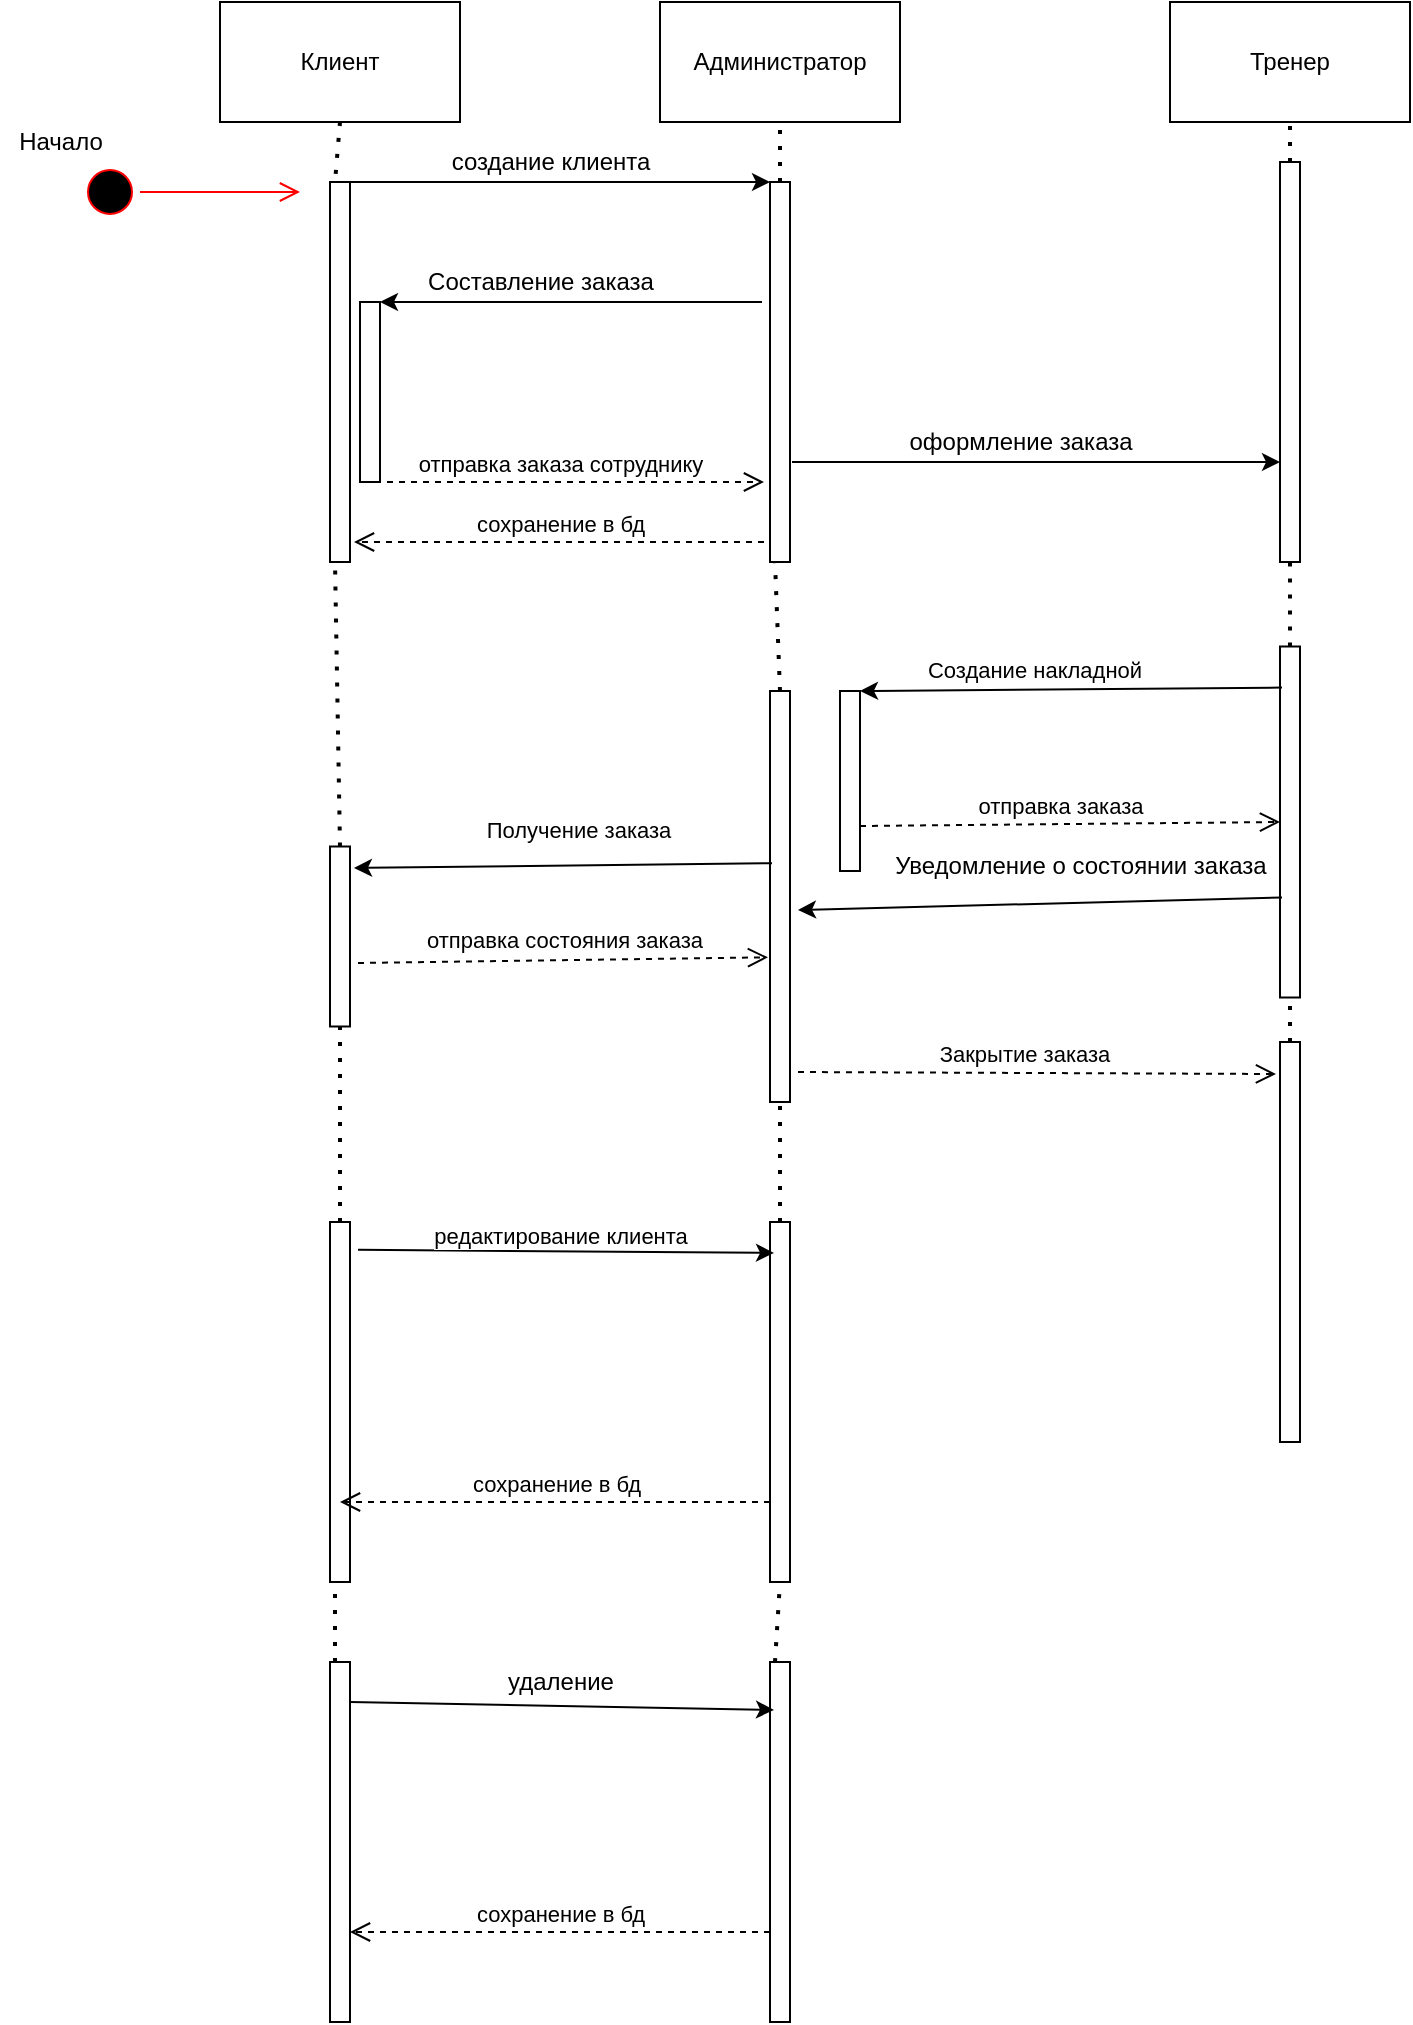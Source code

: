 <mxfile version="14.6.3" type="device"><diagram id="Q5BQarTAZY1b8wFsfxDm" name="Page-1"><mxGraphModel dx="1422" dy="794" grid="1" gridSize="10" guides="1" tooltips="1" connect="1" arrows="1" fold="1" page="1" pageScale="1" pageWidth="827" pageHeight="1169" math="0" shadow="0"><root><mxCell id="0"/><mxCell id="1" parent="0"/><mxCell id="IGdlF5CkxlNvpX7K1FVB-16" value="Клиент" style="rounded=0;whiteSpace=wrap;html=1;" vertex="1" parent="1"><mxGeometry x="110" y="130" width="120" height="60" as="geometry"/></mxCell><mxCell id="IGdlF5CkxlNvpX7K1FVB-17" value="Тренер" style="rounded=0;whiteSpace=wrap;html=1;" vertex="1" parent="1"><mxGeometry x="585" y="130" width="120" height="60" as="geometry"/></mxCell><mxCell id="IGdlF5CkxlNvpX7K1FVB-18" value="Администратор" style="rounded=0;whiteSpace=wrap;html=1;" vertex="1" parent="1"><mxGeometry x="330" y="130" width="120" height="60" as="geometry"/></mxCell><mxCell id="IGdlF5CkxlNvpX7K1FVB-19" value="" style="rounded=0;whiteSpace=wrap;html=1;" vertex="1" parent="1"><mxGeometry x="385" y="220" width="10" height="190" as="geometry"/></mxCell><mxCell id="IGdlF5CkxlNvpX7K1FVB-20" value="" style="rounded=0;whiteSpace=wrap;html=1;" vertex="1" parent="1"><mxGeometry x="165" y="220" width="10" height="190" as="geometry"/></mxCell><mxCell id="IGdlF5CkxlNvpX7K1FVB-21" value="" style="rounded=0;whiteSpace=wrap;html=1;" vertex="1" parent="1"><mxGeometry x="640" y="210" width="10" height="200" as="geometry"/></mxCell><mxCell id="IGdlF5CkxlNvpX7K1FVB-22" value="" style="ellipse;html=1;shape=startState;fillColor=#000000;strokeColor=#ff0000;" vertex="1" parent="1"><mxGeometry x="40" y="210" width="30" height="30" as="geometry"/></mxCell><mxCell id="IGdlF5CkxlNvpX7K1FVB-23" value="" style="edgeStyle=orthogonalEdgeStyle;html=1;verticalAlign=bottom;endArrow=open;endSize=8;strokeColor=#ff0000;" edge="1" source="IGdlF5CkxlNvpX7K1FVB-22" parent="1"><mxGeometry relative="1" as="geometry"><mxPoint x="150" y="225" as="targetPoint"/></mxGeometry></mxCell><mxCell id="IGdlF5CkxlNvpX7K1FVB-24" value="Начало" style="text;html=1;align=center;verticalAlign=middle;resizable=0;points=[];autosize=1;strokeColor=none;" vertex="1" parent="1"><mxGeometry y="190" width="60" height="20" as="geometry"/></mxCell><mxCell id="IGdlF5CkxlNvpX7K1FVB-26" value="" style="endArrow=classic;html=1;exitX=1;exitY=0;exitDx=0;exitDy=0;entryX=0;entryY=0;entryDx=0;entryDy=0;" edge="1" parent="1" source="IGdlF5CkxlNvpX7K1FVB-20" target="IGdlF5CkxlNvpX7K1FVB-19"><mxGeometry width="50" height="50" relative="1" as="geometry"><mxPoint x="450" y="270" as="sourcePoint"/><mxPoint x="500" y="220" as="targetPoint"/></mxGeometry></mxCell><mxCell id="IGdlF5CkxlNvpX7K1FVB-27" value="создание клиента" style="text;html=1;align=center;verticalAlign=middle;resizable=0;points=[];autosize=1;strokeColor=none;" vertex="1" parent="1"><mxGeometry x="220" y="200" width="110" height="20" as="geometry"/></mxCell><mxCell id="IGdlF5CkxlNvpX7K1FVB-28" value="" style="rounded=0;whiteSpace=wrap;html=1;" vertex="1" parent="1"><mxGeometry x="180" y="280" width="10" height="90" as="geometry"/></mxCell><mxCell id="IGdlF5CkxlNvpX7K1FVB-29" value="" style="endArrow=classic;html=1;entryX=1;entryY=0;entryDx=0;entryDy=0;" edge="1" parent="1" target="IGdlF5CkxlNvpX7K1FVB-28"><mxGeometry width="50" height="50" relative="1" as="geometry"><mxPoint x="381" y="280" as="sourcePoint"/><mxPoint x="500" y="220" as="targetPoint"/></mxGeometry></mxCell><mxCell id="IGdlF5CkxlNvpX7K1FVB-31" value="отправка заказа сотруднику" style="html=1;verticalAlign=bottom;endArrow=open;dashed=1;endSize=8;exitX=0.75;exitY=1;exitDx=0;exitDy=0;" edge="1" parent="1" source="IGdlF5CkxlNvpX7K1FVB-28"><mxGeometry x="-0.049" relative="1" as="geometry"><mxPoint x="510" y="250" as="sourcePoint"/><mxPoint x="382" y="370" as="targetPoint"/><mxPoint as="offset"/></mxGeometry></mxCell><mxCell id="IGdlF5CkxlNvpX7K1FVB-35" value="Составление заказа" style="text;html=1;align=center;verticalAlign=middle;resizable=0;points=[];autosize=1;strokeColor=none;" vertex="1" parent="1"><mxGeometry x="205" y="260" width="130" height="20" as="geometry"/></mxCell><mxCell id="IGdlF5CkxlNvpX7K1FVB-36" value="сохранение в бд" style="html=1;verticalAlign=bottom;endArrow=open;dashed=1;endSize=8;" edge="1" parent="1"><mxGeometry relative="1" as="geometry"><mxPoint x="382" y="400" as="sourcePoint"/><mxPoint x="177" y="400" as="targetPoint"/></mxGeometry></mxCell><mxCell id="IGdlF5CkxlNvpX7K1FVB-38" value="" style="endArrow=classic;html=1;entryX=0;entryY=0.75;entryDx=0;entryDy=0;" edge="1" parent="1" target="IGdlF5CkxlNvpX7K1FVB-21"><mxGeometry width="50" height="50" relative="1" as="geometry"><mxPoint x="396" y="360" as="sourcePoint"/><mxPoint x="500" y="220" as="targetPoint"/></mxGeometry></mxCell><mxCell id="IGdlF5CkxlNvpX7K1FVB-39" value="оформление заказа" style="text;html=1;align=center;verticalAlign=middle;resizable=0;points=[];autosize=1;strokeColor=none;" vertex="1" parent="1"><mxGeometry x="445" y="340" width="130" height="20" as="geometry"/></mxCell><mxCell id="IGdlF5CkxlNvpX7K1FVB-40" value="" style="rounded=0;whiteSpace=wrap;html=1;" vertex="1" parent="1"><mxGeometry x="165" y="740" width="10" height="180" as="geometry"/></mxCell><mxCell id="IGdlF5CkxlNvpX7K1FVB-41" value="" style="rounded=0;whiteSpace=wrap;html=1;" vertex="1" parent="1"><mxGeometry x="385" y="474.5" width="10" height="205.5" as="geometry"/></mxCell><mxCell id="IGdlF5CkxlNvpX7K1FVB-42" value="" style="rounded=0;whiteSpace=wrap;html=1;" vertex="1" parent="1"><mxGeometry x="385" y="740" width="10" height="180" as="geometry"/></mxCell><mxCell id="IGdlF5CkxlNvpX7K1FVB-43" value="" style="endArrow=classic;html=1;exitX=0.1;exitY=0.419;exitDx=0;exitDy=0;exitPerimeter=0;entryX=1.2;entryY=0.119;entryDx=0;entryDy=0;entryPerimeter=0;" edge="1" parent="1" source="IGdlF5CkxlNvpX7K1FVB-41" target="IGdlF5CkxlNvpX7K1FVB-44"><mxGeometry width="50" height="50" relative="1" as="geometry"><mxPoint x="450" y="570" as="sourcePoint"/><mxPoint x="200" y="580" as="targetPoint"/></mxGeometry></mxCell><mxCell id="IGdlF5CkxlNvpX7K1FVB-45" value="Получение заказа" style="edgeLabel;html=1;align=center;verticalAlign=middle;resizable=0;points=[];" vertex="1" connectable="0" parent="IGdlF5CkxlNvpX7K1FVB-43"><mxGeometry x="-0.182" relative="1" as="geometry"><mxPoint x="-12" y="-18" as="offset"/></mxGeometry></mxCell><mxCell id="IGdlF5CkxlNvpX7K1FVB-44" value="" style="rounded=0;whiteSpace=wrap;html=1;" vertex="1" parent="1"><mxGeometry x="165" y="552.25" width="10" height="90" as="geometry"/></mxCell><mxCell id="IGdlF5CkxlNvpX7K1FVB-48" value="отправка состояния заказа" style="html=1;verticalAlign=bottom;endArrow=open;dashed=1;endSize=8;entryX=-0.1;entryY=0.648;entryDx=0;entryDy=0;entryPerimeter=0;exitX=1.4;exitY=0.647;exitDx=0;exitDy=0;exitPerimeter=0;" edge="1" parent="1" source="IGdlF5CkxlNvpX7K1FVB-44" target="IGdlF5CkxlNvpX7K1FVB-41"><mxGeometry x="0.011" y="1" relative="1" as="geometry"><mxPoint x="194" y="620" as="sourcePoint"/><mxPoint x="430" y="550" as="targetPoint"/><mxPoint as="offset"/></mxGeometry></mxCell><mxCell id="IGdlF5CkxlNvpX7K1FVB-49" value="" style="endArrow=classic;html=1;exitX=1.4;exitY=0.077;exitDx=0;exitDy=0;exitPerimeter=0;entryX=0.2;entryY=0.086;entryDx=0;entryDy=0;entryPerimeter=0;" edge="1" parent="1" source="IGdlF5CkxlNvpX7K1FVB-40" target="IGdlF5CkxlNvpX7K1FVB-42"><mxGeometry width="50" height="50" relative="1" as="geometry"><mxPoint x="450" y="670" as="sourcePoint"/><mxPoint x="500" y="620" as="targetPoint"/></mxGeometry></mxCell><mxCell id="IGdlF5CkxlNvpX7K1FVB-50" value="редактирование клиента" style="edgeLabel;html=1;align=center;verticalAlign=middle;resizable=0;points=[];" vertex="1" connectable="0" parent="IGdlF5CkxlNvpX7K1FVB-49"><mxGeometry x="0.279" relative="1" as="geometry"><mxPoint x="-32" y="-8" as="offset"/></mxGeometry></mxCell><mxCell id="IGdlF5CkxlNvpX7K1FVB-51" value="сохранение в бд" style="html=1;verticalAlign=bottom;endArrow=open;dashed=1;endSize=8;exitX=-0.3;exitY=0.809;exitDx=0;exitDy=0;exitPerimeter=0;" edge="1" parent="1"><mxGeometry relative="1" as="geometry"><mxPoint x="385" y="880" as="sourcePoint"/><mxPoint x="170" y="880" as="targetPoint"/></mxGeometry></mxCell><mxCell id="IGdlF5CkxlNvpX7K1FVB-52" value="" style="rounded=0;whiteSpace=wrap;html=1;" vertex="1" parent="1"><mxGeometry x="165" y="960" width="10" height="180" as="geometry"/></mxCell><mxCell id="IGdlF5CkxlNvpX7K1FVB-54" value="" style="rounded=0;whiteSpace=wrap;html=1;" vertex="1" parent="1"><mxGeometry x="385" y="960" width="10" height="180" as="geometry"/></mxCell><mxCell id="IGdlF5CkxlNvpX7K1FVB-55" value="" style="endArrow=classic;html=1;exitX=1;exitY=0.111;exitDx=0;exitDy=0;exitPerimeter=0;entryX=0.2;entryY=0.133;entryDx=0;entryDy=0;entryPerimeter=0;" edge="1" parent="1" source="IGdlF5CkxlNvpX7K1FVB-52" target="IGdlF5CkxlNvpX7K1FVB-54"><mxGeometry width="50" height="50" relative="1" as="geometry"><mxPoint x="450" y="970" as="sourcePoint"/><mxPoint x="500" y="920" as="targetPoint"/></mxGeometry></mxCell><mxCell id="IGdlF5CkxlNvpX7K1FVB-56" value="удаление" style="text;html=1;align=center;verticalAlign=middle;resizable=0;points=[];autosize=1;strokeColor=none;" vertex="1" parent="1"><mxGeometry x="245" y="960" width="70" height="20" as="geometry"/></mxCell><mxCell id="IGdlF5CkxlNvpX7K1FVB-57" value="сохранение в бд" style="html=1;verticalAlign=bottom;endArrow=open;dashed=1;endSize=8;entryX=1;entryY=0.75;entryDx=0;entryDy=0;exitX=0;exitY=0.75;exitDx=0;exitDy=0;" edge="1" parent="1" source="IGdlF5CkxlNvpX7K1FVB-54" target="IGdlF5CkxlNvpX7K1FVB-52"><mxGeometry relative="1" as="geometry"><mxPoint x="390" y="1100" as="sourcePoint"/><mxPoint x="180" y="1100" as="targetPoint"/></mxGeometry></mxCell><mxCell id="IGdlF5CkxlNvpX7K1FVB-58" value="" style="rounded=0;whiteSpace=wrap;html=1;" vertex="1" parent="1"><mxGeometry x="640" y="452.25" width="10" height="175.5" as="geometry"/></mxCell><mxCell id="IGdlF5CkxlNvpX7K1FVB-59" value="" style="rounded=0;whiteSpace=wrap;html=1;" vertex="1" parent="1"><mxGeometry x="640" y="650" width="10" height="200" as="geometry"/></mxCell><mxCell id="IGdlF5CkxlNvpX7K1FVB-60" value="" style="rounded=0;whiteSpace=wrap;html=1;" vertex="1" parent="1"><mxGeometry x="420" y="474.5" width="10" height="90" as="geometry"/></mxCell><mxCell id="IGdlF5CkxlNvpX7K1FVB-61" value="" style="endArrow=classic;html=1;entryX=1;entryY=0;entryDx=0;entryDy=0;exitX=0.1;exitY=0.117;exitDx=0;exitDy=0;exitPerimeter=0;" edge="1" parent="1" source="IGdlF5CkxlNvpX7K1FVB-58" target="IGdlF5CkxlNvpX7K1FVB-60"><mxGeometry width="50" height="50" relative="1" as="geometry"><mxPoint x="450" y="470" as="sourcePoint"/><mxPoint x="500" y="420" as="targetPoint"/></mxGeometry></mxCell><mxCell id="IGdlF5CkxlNvpX7K1FVB-62" value="Создание накладной" style="edgeLabel;html=1;align=center;verticalAlign=middle;resizable=0;points=[];" vertex="1" connectable="0" parent="IGdlF5CkxlNvpX7K1FVB-61"><mxGeometry x="0.379" y="-1" relative="1" as="geometry"><mxPoint x="21" y="-9" as="offset"/></mxGeometry></mxCell><mxCell id="IGdlF5CkxlNvpX7K1FVB-63" value="отправка заказа" style="html=1;verticalAlign=bottom;endArrow=open;dashed=1;endSize=8;exitX=1;exitY=0.75;exitDx=0;exitDy=0;entryX=0;entryY=0.5;entryDx=0;entryDy=0;" edge="1" parent="1" source="IGdlF5CkxlNvpX7K1FVB-60" target="IGdlF5CkxlNvpX7K1FVB-58"><mxGeometry x="-0.049" relative="1" as="geometry"><mxPoint x="700" y="561.75" as="sourcePoint"/><mxPoint x="894.5" y="561.75" as="targetPoint"/><mxPoint as="offset"/></mxGeometry></mxCell><mxCell id="IGdlF5CkxlNvpX7K1FVB-64" value="" style="endArrow=classic;html=1;exitX=0.1;exitY=0.715;exitDx=0;exitDy=0;exitPerimeter=0;entryX=1.4;entryY=0.533;entryDx=0;entryDy=0;entryPerimeter=0;" edge="1" parent="1" source="IGdlF5CkxlNvpX7K1FVB-58" target="IGdlF5CkxlNvpX7K1FVB-41"><mxGeometry width="50" height="50" relative="1" as="geometry"><mxPoint x="450" y="770" as="sourcePoint"/><mxPoint x="500" y="720" as="targetPoint"/></mxGeometry></mxCell><mxCell id="IGdlF5CkxlNvpX7K1FVB-65" value="Уведомление о состоянии заказа" style="text;html=1;align=center;verticalAlign=middle;resizable=0;points=[];autosize=1;strokeColor=none;" vertex="1" parent="1"><mxGeometry x="440" y="552.25" width="200" height="20" as="geometry"/></mxCell><mxCell id="IGdlF5CkxlNvpX7K1FVB-69" value="Закрытие заказа" style="html=1;verticalAlign=bottom;endArrow=open;dashed=1;endSize=8;exitX=1.4;exitY=0.927;exitDx=0;exitDy=0;entryX=-0.2;entryY=0.08;entryDx=0;entryDy=0;exitPerimeter=0;entryPerimeter=0;" edge="1" parent="1" source="IGdlF5CkxlNvpX7K1FVB-41" target="IGdlF5CkxlNvpX7K1FVB-59"><mxGeometry x="-0.049" relative="1" as="geometry"><mxPoint x="395" y="682" as="sourcePoint"/><mxPoint x="605" y="680" as="targetPoint"/><mxPoint as="offset"/></mxGeometry></mxCell><mxCell id="IGdlF5CkxlNvpX7K1FVB-70" value="" style="endArrow=none;dashed=1;html=1;dashPattern=1 3;strokeWidth=2;exitX=0.5;exitY=0;exitDx=0;exitDy=0;entryX=0.5;entryY=1;entryDx=0;entryDy=0;" edge="1" parent="1" source="IGdlF5CkxlNvpX7K1FVB-21" target="IGdlF5CkxlNvpX7K1FVB-17"><mxGeometry width="50" height="50" relative="1" as="geometry"><mxPoint x="450" y="470" as="sourcePoint"/><mxPoint x="610" y="220" as="targetPoint"/></mxGeometry></mxCell><mxCell id="IGdlF5CkxlNvpX7K1FVB-72" value="" style="endArrow=none;dashed=1;html=1;dashPattern=1 3;strokeWidth=2;exitX=0.5;exitY=0;exitDx=0;exitDy=0;entryX=0.5;entryY=1;entryDx=0;entryDy=0;" edge="1" parent="1" source="IGdlF5CkxlNvpX7K1FVB-58" target="IGdlF5CkxlNvpX7K1FVB-21"><mxGeometry width="50" height="50" relative="1" as="geometry"><mxPoint x="450" y="470" as="sourcePoint"/><mxPoint x="700" y="452" as="targetPoint"/></mxGeometry></mxCell><mxCell id="IGdlF5CkxlNvpX7K1FVB-75" value="" style="endArrow=none;dashed=1;html=1;dashPattern=1 3;strokeWidth=2;exitX=0.5;exitY=0;exitDx=0;exitDy=0;" edge="1" parent="1" source="IGdlF5CkxlNvpX7K1FVB-59"><mxGeometry width="50" height="50" relative="1" as="geometry"><mxPoint x="670" y="662.25" as="sourcePoint"/><mxPoint x="645" y="630" as="targetPoint"/></mxGeometry></mxCell><mxCell id="IGdlF5CkxlNvpX7K1FVB-77" value="" style="endArrow=none;dashed=1;html=1;dashPattern=1 3;strokeWidth=2;entryX=0.5;entryY=1;entryDx=0;entryDy=0;exitX=0.5;exitY=0;exitDx=0;exitDy=0;" edge="1" parent="1" source="IGdlF5CkxlNvpX7K1FVB-19" target="IGdlF5CkxlNvpX7K1FVB-18"><mxGeometry width="50" height="50" relative="1" as="geometry"><mxPoint x="450" y="370" as="sourcePoint"/><mxPoint x="500" y="320" as="targetPoint"/></mxGeometry></mxCell><mxCell id="IGdlF5CkxlNvpX7K1FVB-78" value="" style="endArrow=none;dashed=1;html=1;dashPattern=1 3;strokeWidth=2;exitX=0.5;exitY=0;exitDx=0;exitDy=0;entryX=0.25;entryY=1;entryDx=0;entryDy=0;" edge="1" parent="1" source="IGdlF5CkxlNvpX7K1FVB-41" target="IGdlF5CkxlNvpX7K1FVB-19"><mxGeometry width="50" height="50" relative="1" as="geometry"><mxPoint x="450" y="370" as="sourcePoint"/><mxPoint x="500" y="320" as="targetPoint"/></mxGeometry></mxCell><mxCell id="IGdlF5CkxlNvpX7K1FVB-79" value="" style="endArrow=none;dashed=1;html=1;dashPattern=1 3;strokeWidth=2;exitX=0.5;exitY=0;exitDx=0;exitDy=0;entryX=0.5;entryY=1;entryDx=0;entryDy=0;" edge="1" parent="1" source="IGdlF5CkxlNvpX7K1FVB-42" target="IGdlF5CkxlNvpX7K1FVB-41"><mxGeometry width="50" height="50" relative="1" as="geometry"><mxPoint x="450" y="570" as="sourcePoint"/><mxPoint x="500" y="520" as="targetPoint"/></mxGeometry></mxCell><mxCell id="IGdlF5CkxlNvpX7K1FVB-80" value="" style="endArrow=none;dashed=1;html=1;dashPattern=1 3;strokeWidth=2;exitX=0.25;exitY=0;exitDx=0;exitDy=0;entryX=0.5;entryY=1;entryDx=0;entryDy=0;" edge="1" parent="1" source="IGdlF5CkxlNvpX7K1FVB-54" target="IGdlF5CkxlNvpX7K1FVB-42"><mxGeometry width="50" height="50" relative="1" as="geometry"><mxPoint x="450" y="970" as="sourcePoint"/><mxPoint x="500" y="920" as="targetPoint"/></mxGeometry></mxCell><mxCell id="IGdlF5CkxlNvpX7K1FVB-81" value="" style="endArrow=none;dashed=1;html=1;dashPattern=1 3;strokeWidth=2;exitX=0.25;exitY=0;exitDx=0;exitDy=0;entryX=0.25;entryY=1;entryDx=0;entryDy=0;" edge="1" parent="1" source="IGdlF5CkxlNvpX7K1FVB-52" target="IGdlF5CkxlNvpX7K1FVB-40"><mxGeometry width="50" height="50" relative="1" as="geometry"><mxPoint x="450" y="970" as="sourcePoint"/><mxPoint x="500" y="920" as="targetPoint"/></mxGeometry></mxCell><mxCell id="IGdlF5CkxlNvpX7K1FVB-82" value="" style="endArrow=none;dashed=1;html=1;dashPattern=1 3;strokeWidth=2;exitX=0.5;exitY=0;exitDx=0;exitDy=0;entryX=0.5;entryY=1;entryDx=0;entryDy=0;" edge="1" parent="1" source="IGdlF5CkxlNvpX7K1FVB-40" target="IGdlF5CkxlNvpX7K1FVB-44"><mxGeometry width="50" height="50" relative="1" as="geometry"><mxPoint x="450" y="670" as="sourcePoint"/><mxPoint x="250" y="670" as="targetPoint"/></mxGeometry></mxCell><mxCell id="IGdlF5CkxlNvpX7K1FVB-83" value="" style="endArrow=none;dashed=1;html=1;dashPattern=1 3;strokeWidth=2;exitX=0.5;exitY=0;exitDx=0;exitDy=0;entryX=0.25;entryY=1;entryDx=0;entryDy=0;" edge="1" parent="1" source="IGdlF5CkxlNvpX7K1FVB-44" target="IGdlF5CkxlNvpX7K1FVB-20"><mxGeometry width="50" height="50" relative="1" as="geometry"><mxPoint x="450" y="470" as="sourcePoint"/><mxPoint x="500" y="420" as="targetPoint"/></mxGeometry></mxCell><mxCell id="IGdlF5CkxlNvpX7K1FVB-84" value="" style="endArrow=none;dashed=1;html=1;dashPattern=1 3;strokeWidth=2;exitX=0.5;exitY=1;exitDx=0;exitDy=0;entryX=0.25;entryY=0;entryDx=0;entryDy=0;" edge="1" parent="1" source="IGdlF5CkxlNvpX7K1FVB-16" target="IGdlF5CkxlNvpX7K1FVB-20"><mxGeometry width="50" height="50" relative="1" as="geometry"><mxPoint x="450" y="370" as="sourcePoint"/><mxPoint x="500" y="320" as="targetPoint"/></mxGeometry></mxCell></root></mxGraphModel></diagram></mxfile>
